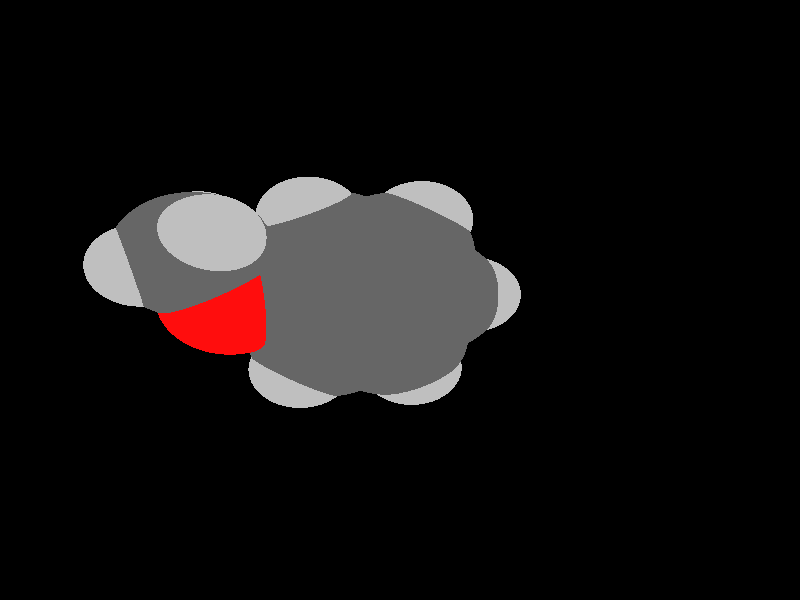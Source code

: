 global_settings {
	ambient_light rgb <0.200000002980232, 0.200000002980232, 0.200000002980232>
	max_trace_level 15
}

background { color rgb <0,0,0> }

camera {
	perspective
	location <-16.8909433316061, -6.60480158193016, -13.9706596142452>
	angle 40
	up <0.0689551268161502, -0.929443028722675, 0.362464959471381>
	right <0.639951584766975, -0.237514825658438, -0.730786341379393> * 1
	direction <0.765315072136963, 0.282351490081534, 0.5784206742577> }

light_source {
	<-9.01222099802194, -49.3477081090982, -39.9591540479521>
	color rgb <1, 1, 1>
	fade_distance 87.8875766142131
	fade_power 0
	spotlight
	area_light <20, 0, 0>, <0, 0, 20>, 20, 20
	circular
	orient
	point_at <9.01222099802194, 49.3477081090982, 39.9591540479521>
}

light_source {
	<-3.56099153963822, -14.036634748087, 49.549472664037>
	color rgb <0.300000011920929, 0.300000011920929, 0.300000011920929> shadowless
	fade_distance 87.8875766142131
	fade_power 0
	parallel
	point_at <3.56099153963822, 14.036634748087, -49.549472664037>
}

#default {
	finish {ambient 0.5 diffuse 1 specular 0.2 roughness .01 metallic 1}
}

union {
cylinder {
	<-0.57061960571528, 0.307674474872718, 0.929754430798046>, 	<-0.292341968715053, -0.330422653143429, 0.880350933290029>, 0.075
	pigment { rgbt <0.400000005960464, 0.400000005960464, 0.400000005960464, 0> }
}
cylinder {
	<-0.735224268054841, 0.225844116631817, 1.0595007124644>, 	<-0.456946631054614, -0.41225301138433, 1.01009721495638>, 0.075
	pigment { rgbt <0.400000005960464, 0.400000005960464, 0.400000005960464, 0> }
}
cylinder {
	<-0.292341968715053, -0.330422653143429, 0.880350933290029>, 	<-0.0140643317148264, -0.968519781159575, 0.830947435782011>, 0.075
	pigment { rgbt <0.400000005960464, 0.400000005960464, 0.400000005960464, 0> }
}
cylinder {
	<-0.456946631054614, -0.41225301138433, 1.01009721495638>, 	<-0.178668994054387, -1.05035013940048, 0.960693717448365>, 0.075
	pigment { rgbt <0.400000005960464, 0.400000005960464, 0.400000005960464, 0> }
}
cylinder {
	<-0.0963666628846069, -1.00943496028003, 0.895820576615188>, 	<0.486110303087356, -1.1105596164265, 0.522170463930113>, 0.075
	pigment { rgbt <0.400000005960464, 0.400000005960464, 0.400000005960464, 0> }
}
cylinder {
	<0.486110303087356, -1.1105596164265, 0.522170463930113>, 	<1.06858726905932, -1.21168427257297, 0.148520351245039>, 0.075
	pigment { rgbt <0.400000005960464, 0.400000005960464, 0.400000005960464, 0> }
}
cylinder {
	<0.988946808410989, -1.14242692905389, 0.187469900618577>, 	<1.29516542947046, -0.607418382338735, -0.137716882513496>, 0.075
	pigment { rgbt <0.400000005960464, 0.400000005960464, 0.400000005960464, 0> }
}
cylinder {
	<1.14822772970765, -1.28094161609206, 0.1095708018715>, 	<1.45444635076711, -0.745933069376901, -0.215615981260573>, 0.075
	pigment { rgbt <0.400000005960464, 0.400000005960464, 0.400000005960464, 0> }
}
cylinder {
	<1.29516542947046, -0.607418382338735, -0.137716882513496>, 	<1.60138405052992, -0.0724098356235794, -0.46290366564557>, 0.075
	pigment { rgbt <0.400000005960464, 0.400000005960464, 0.400000005960464, 0> }
}
cylinder {
	<1.45444635076711, -0.745933069376901, -0.215615981260573>, 	<1.76066497182658, -0.210924522661745, -0.540802764392646>, 0.075
	pigment { rgbt <0.400000005960464, 0.400000005960464, 0.400000005960464, 0> }
}
cylinder {
	<1.68102451117825, -0.141667179142662, -0.501853215019108>, 	<1.40544762151242, 0.495966876418318, -0.454176494297004>, 0.075
	pigment { rgbt <0.400000005960464, 0.400000005960464, 0.400000005960464, 0> }
}
cylinder {
	<1.40544762151242, 0.495966876418318, -0.454176494297004>, 	<1.12987073184659, 1.1336009319793, -0.406499773574901>, 0.075
	pigment { rgbt <0.400000005960464, 0.400000005960464, 0.400000005960464, 0> }
}
cylinder {
	<1.12741954562742, 1.02408821251571, -0.380863744986032>, 	<0.546097926496393, 1.12442518301243, -0.00782441375882828>, 0.075
	pigment { rgbt <0.400000005960464, 0.400000005960464, 0.400000005960464, 0> }
}
cylinder {
	<1.13232191806576, 1.24311365144288, -0.432135802163771>, 	<0.551000298934733, 1.3434506219396, -0.0590964709365672>, 0.075
	pigment { rgbt <0.400000005960464, 0.400000005960464, 0.400000005960464, 0> }
}
cylinder {
	<0.546097926496393, 1.12442518301243, -0.00782441375882828>, 	<-0.0352236926346347, 1.22476215350915, 0.365214917468375>, 0.075
	pigment { rgbt <0.400000005960464, 0.400000005960464, 0.400000005960464, 0> }
}
cylinder {
	<0.551000298934733, 1.3434506219396, -0.0590964709365672>, 	<-0.0303213201962942, 1.44378759243632, 0.313942860290636>, 0.075
	pigment { rgbt <0.400000005960464, 0.400000005960464, 0.400000005960464, 0> }
}
cylinder {
	<-0.65292193688506, 0.266759295752268, 0.994627571631223>, 	<-0.342847221650262, 0.800517084362502, 0.667103230255364>, 0.075
	pigment { rgbt <0.400000005960464, 0.400000005960464, 0.400000005960464, 0> }
}
cylinder {
	<-0.342847221650262, 0.800517084362502, 0.667103230255364>, 	<-0.0327725064154644, 1.33427487297274, 0.339578888879506>, 0.075
	pigment { rgbt <0.400000005960464, 0.400000005960464, 0.400000005960464, 0> }
}
cylinder {
	<-0.0963666628846069, -1.00943496028003, 0.895820576615188>, 	<-0.369147002664895, -1.53475274907012, 1.1961719829>, 0.075
	pigment { rgbt <0.400000005960464, 0.400000005960464, 0.400000005960464, 0> }
}
cylinder {
	<-0.369147002664895, -1.53475274907012, 1.1961719829>, 	<-0.54206367481765, -1.86775403476905, 1.38656607689153>, 0.075
	pigment { rgbt <0.75, 0.75, 0.75, 0> }
}
cylinder {
	<1.06858726905932, -1.21168427257297, 0.148520351245039>, 	<1.33137043805111, -1.82091551444253, 0.103325244099408>, 0.075
	pigment { rgbt <0.400000005960464, 0.400000005960464, 0.400000005960464, 0> }
}
cylinder {
	<1.33137043805111, -1.82091551444253, 0.103325244099408>, 	<1.49813291266125, -2.20753429940419, 0.074644381710875>, 0.075
	pigment { rgbt <0.75, 0.75, 0.75, 0> }
}
cylinder {
	<1.68102451117825, -0.141667179142662, -0.501853215019108>, 	<2.23473488390036, -0.239684336662638, -0.856639614924098>, 0.075
	pigment { rgbt <0.400000005960464, 0.400000005960464, 0.400000005960464, 0> }
}
cylinder {
	<2.23473488390036, -0.239684336662638, -0.856639614924098>, 	<2.58607788154061, -0.301878659976368, -1.08176040623564>, 0.075
	pigment { rgbt <0.75, 0.75, 0.75, 0> }
}
cylinder {
	<1.12987073184659, 1.1336009319793, -0.406499773574901>, 	<1.41876674087495, 1.64666162604204, -0.715109362705266>, 0.075
	pigment { rgbt <0.400000005960464, 0.400000005960464, 0.400000005960464, 0> }
}
cylinder {
	<1.41876674087495, 1.64666162604204, -0.715109362705266>, 	<1.60206125591173, 1.97218087228897, -0.910911461756746>, 0.075
	pigment { rgbt <0.75, 0.75, 0.75, 0> }
}
cylinder {
	<-0.0327725064154644, 1.33427487297274, 0.339578888879506>, 	<-0.294516752462462, 1.94407560315774, 0.383949046090518>, 0.075
	pigment { rgbt <0.400000005960464, 0.400000005960464, 0.400000005960464, 0> }
}
cylinder {
	<-0.294516752462462, 1.94407560315774, 0.383949046090518>, 	<-0.460628076615299, 2.33107477616806, 0.412107776142859>, 0.075
	pigment { rgbt <0.75, 0.75, 0.75, 0> }
}
cylinder {
	<-1.7829073591266, 0.601163626767246, 1.68923177488721>, 	<-1.24021851558921, 0.44056199766621, 1.35563990338019>, 0.075
	pigment { rgbt <1, 0.0500000007450581, 0.0500000007450581, 0> }
}
cylinder {
	<-1.24021851558921, 0.44056199766621, 1.35563990338019>, 	<-0.65292193688506, 0.266759295752268, 0.994627571631223>, 0.075
	pigment { rgbt <0.400000005960464, 0.400000005960464, 0.400000005960464, 0> }
}
cylinder {
	<-2.45075916417171, -0.451281721875125, 2.37309827477827>, 	<-2.10415019966554, 0.0949277661229298, 2.01817783045651>, 0.075
	pigment { rgbt <0.400000005960464, 0.400000005960464, 0.400000005960464, 0> }
}
cylinder {
	<-2.10415019966554, 0.0949277661229298, 2.01817783045651>, 	<-1.7829073591266, 0.601163626767246, 1.68923177488721>, 0.075
	pigment { rgbt <1, 0.0500000007450581, 0.0500000007450581, 0> }
}
cylinder {
	<-2.45075916417171, -0.451281721875125, 2.37309827477827>, 	<-2.98485944641906, -0.189673150419386, 2.67868489491481>, 0.075
	pigment { rgbt <0.400000005960464, 0.400000005960464, 0.400000005960464, 0> }
}
cylinder {
	<-2.98485944641906, -0.189673150419386, 2.67868489491481>, 	<-3.32485600496321, -0.0231388553871129, 2.8732146539076>, 0.075
	pigment { rgbt <0.75, 0.75, 0.75, 0> }
}
cylinder {
	<-2.45075916417171, -0.451281721875125, 2.37309827477827>, 	<-2.05872810834248, -0.72019383709505, 2.84382315391381>, 0.075
	pigment { rgbt <0.400000005960464, 0.400000005960464, 0.400000005960464, 0> }
}
cylinder {
	<-2.05872810834248, -0.72019383709505, 2.84382315391381>, 	<-1.80909032656505, -0.89143186259939, 3.14357163788605>, 0.075
	pigment { rgbt <0.75, 0.75, 0.75, 0> }
}
cylinder {
	<-2.45075916417171, -0.451281721875125, 2.37309827477827>, 	<-2.66921872780632, -0.916773101859752, 1.94510573299377>, 0.075
	pigment { rgbt <0.400000005960464, 0.400000005960464, 0.400000005960464, 0> }
}
cylinder {
	<-2.66921872780632, -0.916773101859752, 1.94510573299377>, 	<-2.80832958443463, -1.21318907717985, 1.67256829802135>, 0.075
	pigment { rgbt <0.75, 0.75, 0.75, 0> }
}
sphere {
	<-0.65292193688506, 0.266759295752268, 0.994627571631223>, 0.4104
	pigment { rgbt <0.400000005960464, 0.400000005960464, 0.400000005960464,0> }
}
sphere {
	<-0.0963666628846069, -1.00943496028003, 0.895820576615188>, 0.4104
	pigment { rgbt <0.400000005960464, 0.400000005960464, 0.400000005960464,0> }
}
sphere {
	<1.06858726905932, -1.21168427257297, 0.148520351245039>, 0.4104
	pigment { rgbt <0.400000005960464, 0.400000005960464, 0.400000005960464,0> }
}
sphere {
	<1.68102451117825, -0.141667179142662, -0.501853215019108>, 0.4104
	pigment { rgbt <0.400000005960464, 0.400000005960464, 0.400000005960464,0> }
}
sphere {
	<1.12987073184659, 1.1336009319793, -0.406499773574901>, 0.4104
	pigment { rgbt <0.400000005960464, 0.400000005960464, 0.400000005960464,0> }
}
sphere {
	<-0.0327725064154644, 1.33427487297274, 0.339578888879506>, 0.4104
	pigment { rgbt <0.400000005960464, 0.400000005960464, 0.400000005960464,0> }
}
sphere {
	<-0.54206367481765, -1.86775403476905, 1.38656607689153>, 0.1674
	pigment { rgbt <0.75, 0.75, 0.75,0> }
}
sphere {
	<1.49813291266125, -2.20753429940419, 0.074644381710875>, 0.1674
	pigment { rgbt <0.75, 0.75, 0.75,0> }
}
sphere {
	<2.58607788154061, -0.301878659976368, -1.08176040623564>, 0.1674
	pigment { rgbt <0.75, 0.75, 0.75,0> }
}
sphere {
	<1.60206125591173, 1.97218087228897, -0.910911461756746>, 0.1674
	pigment { rgbt <0.75, 0.75, 0.75,0> }
}
sphere {
	<-0.460628076615299, 2.33107477616806, 0.412107776142859>, 0.1674
	pigment { rgbt <0.75, 0.75, 0.75,0> }
}
sphere {
	<-1.7829073591266, 0.601163626767246, 1.68923177488721>, 0.3564
	pigment { rgbt <1, 0.0500000007450581, 0.0500000007450581,0> }
}
sphere {
	<-2.45075916417171, -0.451281721875125, 2.37309827477827>, 0.4104
	pigment { rgbt <0.400000005960464, 0.400000005960464, 0.400000005960464,0> }
}
sphere {
	<-3.32485600496321, -0.0231388553871129, 2.8732146539076>, 0.1674
	pigment { rgbt <0.75, 0.75, 0.75,0> }
}
sphere {
	<-1.80909032656505, -0.89143186259939, 3.14357163788605>, 0.1674
	pigment { rgbt <0.75, 0.75, 0.75,0> }
}
sphere {
	<-2.80832958443463, -1.21318907717985, 1.67256829802135>, 0.1674
	pigment { rgbt <0.75, 0.75, 0.75,0> }
}
}
merge {
}
union {
}
merge {
sphere {
	<-0.65292193688506, 0.266759295752268, 0.994627571631223>, 1.69983
	pigment { rgbt <0, 0, 0,0> }
}
sphere {
	<-0.0963666628846069, -1.00943496028003, 0.895820576615188>, 1.69983
	pigment { rgbt <0, 0, 0,0> }
}
sphere {
	<1.06858726905932, -1.21168427257297, 0.148520351245039>, 1.69983
	pigment { rgbt <0, 0, 0,0> }
}
sphere {
	<1.68102451117825, -0.141667179142662, -0.501853215019108>, 1.69983
	pigment { rgbt <0, 0, 0,0> }
}
sphere {
	<1.12987073184659, 1.1336009319793, -0.406499773574901>, 1.69983
	pigment { rgbt <0, 0, 0,0> }
}
sphere {
	<-0.0327725064154644, 1.33427487297274, 0.339578888879506>, 1.69983
	pigment { rgbt <0, 0, 0,0> }
}
sphere {
	<-0.54206367481765, -1.86775403476905, 1.38656607689153>, 1.09989
	pigment { rgbt <0, 0, 0,0> }
}
sphere {
	<1.49813291266125, -2.20753429940419, 0.074644381710875>, 1.09989
	pigment { rgbt <0, 0, 0,0> }
}
sphere {
	<2.58607788154061, -0.301878659976368, -1.08176040623564>, 1.09989
	pigment { rgbt <0, 0, 0,0> }
}
sphere {
	<1.60206125591173, 1.97218087228897, -0.910911461756746>, 1.09989
	pigment { rgbt <0, 0, 0,0> }
}
sphere {
	<-0.460628076615299, 2.33107477616806, 0.412107776142859>, 1.09989
	pigment { rgbt <0, 0, 0,0> }
}
sphere {
	<-1.7829073591266, 0.601163626767246, 1.68923177488721>, 1.519848
	pigment { rgbt <0, 0, 0,0> }
}
sphere {
	<-2.45075916417171, -0.451281721875125, 2.37309827477827>, 1.69983
	pigment { rgbt <0, 0, 0,0> }
}
sphere {
	<-3.32485600496321, -0.0231388553871129, 2.8732146539076>, 1.09989
	pigment { rgbt <0, 0, 0,0> }
}
sphere {
	<-1.80909032656505, -0.89143186259939, 3.14357163788605>, 1.09989
	pigment { rgbt <0, 0, 0,0> }
}
sphere {
	<-2.80832958443463, -1.21318907717985, 1.67256829802135>, 1.09989
	pigment { rgbt <0, 0, 0,0> }
}
sphere {
	<-0.65292193688506, 0.266759295752268, 0.994627571631223>, 1.7
	pigment { rgbt <0.400000005960464, 0.400000005960464, 0.400000005960464,0.350000023841858> }
}
sphere {
	<-0.0963666628846069, -1.00943496028003, 0.895820576615188>, 1.7
	pigment { rgbt <0.400000005960464, 0.400000005960464, 0.400000005960464,0.350000023841858> }
}
sphere {
	<1.06858726905932, -1.21168427257297, 0.148520351245039>, 1.7
	pigment { rgbt <0.400000005960464, 0.400000005960464, 0.400000005960464,0.350000023841858> }
}
sphere {
	<1.68102451117825, -0.141667179142662, -0.501853215019108>, 1.7
	pigment { rgbt <0.400000005960464, 0.400000005960464, 0.400000005960464,0.350000023841858> }
}
sphere {
	<1.12987073184659, 1.1336009319793, -0.406499773574901>, 1.7
	pigment { rgbt <0.400000005960464, 0.400000005960464, 0.400000005960464,0.350000023841858> }
}
sphere {
	<-0.0327725064154644, 1.33427487297274, 0.339578888879506>, 1.7
	pigment { rgbt <0.400000005960464, 0.400000005960464, 0.400000005960464,0.350000023841858> }
}
sphere {
	<-0.54206367481765, -1.86775403476905, 1.38656607689153>, 1.1
	pigment { rgbt <0.75, 0.75, 0.75,0.350000023841858> }
}
sphere {
	<1.49813291266125, -2.20753429940419, 0.074644381710875>, 1.1
	pigment { rgbt <0.75, 0.75, 0.75,0.350000023841858> }
}
sphere {
	<2.58607788154061, -0.301878659976368, -1.08176040623564>, 1.1
	pigment { rgbt <0.75, 0.75, 0.75,0.350000023841858> }
}
sphere {
	<1.60206125591173, 1.97218087228897, -0.910911461756746>, 1.1
	pigment { rgbt <0.75, 0.75, 0.75,0.350000023841858> }
}
sphere {
	<-0.460628076615299, 2.33107477616806, 0.412107776142859>, 1.1
	pigment { rgbt <0.75, 0.75, 0.75,0.350000023841858> }
}
sphere {
	<-1.7829073591266, 0.601163626767246, 1.68923177488721>, 1.52
	pigment { rgbt <1, 0.0500000007450581, 0.0500000007450581,0.350000023841858> }
}
sphere {
	<-2.45075916417171, -0.451281721875125, 2.37309827477827>, 1.7
	pigment { rgbt <0.400000005960464, 0.400000005960464, 0.400000005960464,0.350000023841858> }
}
sphere {
	<-3.32485600496321, -0.0231388553871129, 2.8732146539076>, 1.1
	pigment { rgbt <0.75, 0.75, 0.75,0.350000023841858> }
}
sphere {
	<-1.80909032656505, -0.89143186259939, 3.14357163788605>, 1.1
	pigment { rgbt <0.75, 0.75, 0.75,0.350000023841858> }
}
sphere {
	<-2.80832958443463, -1.21318907717985, 1.67256829802135>, 1.1
	pigment { rgbt <0.75, 0.75, 0.75,0.350000023841858> }
}
}

